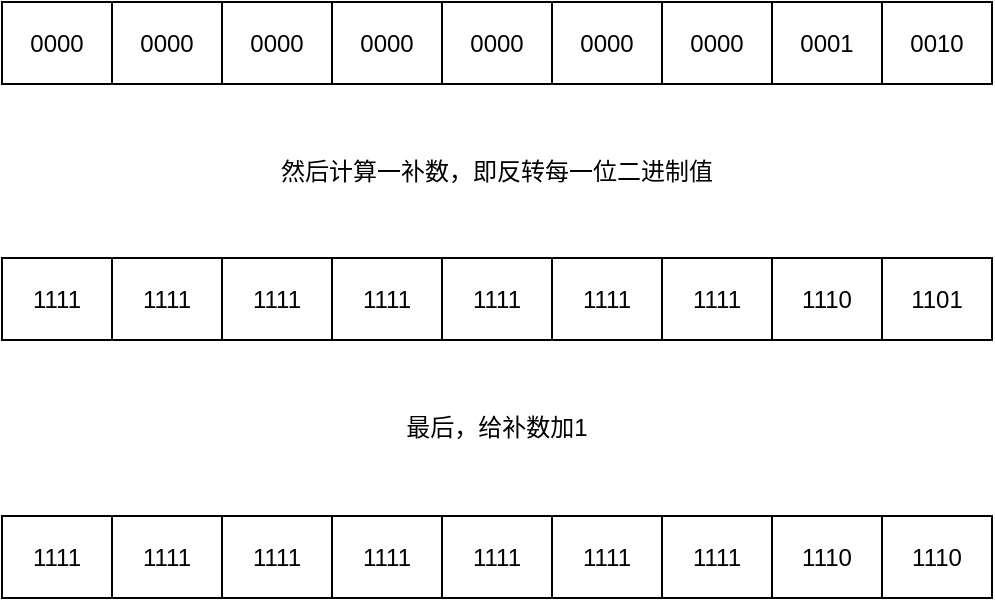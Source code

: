<mxfile>
    <diagram id="Jq7vzQ7jopKtE8LjRhMb" name="第 1 页">
        <mxGraphModel dx="1625" dy="752" grid="0" gridSize="10" guides="1" tooltips="1" connect="1" arrows="1" fold="1" page="1" pageScale="1" pageWidth="827" pageHeight="1169" background="#ffffff" math="0" shadow="0">
            <root>
                <mxCell id="0"/>
                <mxCell id="1" parent="0"/>
                <mxCell id="11" value="然后计算一补数，即反转每一位二进制值" style="text;html=1;align=center;verticalAlign=middle;whiteSpace=wrap;rounded=0;" vertex="1" parent="1">
                    <mxGeometry x="127" y="138.5" width="363" height="30" as="geometry"/>
                </mxCell>
                <mxCell id="12" value="" style="group" vertex="1" connectable="0" parent="1">
                    <mxGeometry x="61" y="69" width="495" height="41" as="geometry"/>
                </mxCell>
                <mxCell id="2" value="0000" style="rounded=0;whiteSpace=wrap;html=1;" vertex="1" parent="12">
                    <mxGeometry width="55" height="41" as="geometry"/>
                </mxCell>
                <mxCell id="3" value="0000" style="rounded=0;whiteSpace=wrap;html=1;" vertex="1" parent="12">
                    <mxGeometry x="55" width="55" height="41" as="geometry"/>
                </mxCell>
                <mxCell id="4" value="0000" style="rounded=0;whiteSpace=wrap;html=1;" vertex="1" parent="12">
                    <mxGeometry x="220" width="55" height="41" as="geometry"/>
                </mxCell>
                <mxCell id="5" value="0010" style="rounded=0;whiteSpace=wrap;html=1;" vertex="1" parent="12">
                    <mxGeometry x="440" width="55" height="41" as="geometry"/>
                </mxCell>
                <mxCell id="6" value="0000" style="rounded=0;whiteSpace=wrap;html=1;" vertex="1" parent="12">
                    <mxGeometry x="330" width="55" height="41" as="geometry"/>
                </mxCell>
                <mxCell id="7" value="0001" style="rounded=0;whiteSpace=wrap;html=1;" vertex="1" parent="12">
                    <mxGeometry x="385" width="55" height="41" as="geometry"/>
                </mxCell>
                <mxCell id="8" value="0000" style="rounded=0;whiteSpace=wrap;html=1;" vertex="1" parent="12">
                    <mxGeometry x="110" width="55" height="41" as="geometry"/>
                </mxCell>
                <mxCell id="9" value="0000" style="rounded=0;whiteSpace=wrap;html=1;" vertex="1" parent="12">
                    <mxGeometry x="275" width="55" height="41" as="geometry"/>
                </mxCell>
                <mxCell id="10" value="0000" style="rounded=0;whiteSpace=wrap;html=1;" vertex="1" parent="12">
                    <mxGeometry x="165" width="55" height="41" as="geometry"/>
                </mxCell>
                <mxCell id="13" value="" style="group" vertex="1" connectable="0" parent="1">
                    <mxGeometry x="61" y="197" width="495" height="41" as="geometry"/>
                </mxCell>
                <mxCell id="14" value="1111" style="rounded=0;whiteSpace=wrap;html=1;" vertex="1" parent="13">
                    <mxGeometry width="55" height="41" as="geometry"/>
                </mxCell>
                <mxCell id="15" value="1111" style="rounded=0;whiteSpace=wrap;html=1;" vertex="1" parent="13">
                    <mxGeometry x="55" width="55" height="41" as="geometry"/>
                </mxCell>
                <mxCell id="16" value="1111" style="rounded=0;whiteSpace=wrap;html=1;" vertex="1" parent="13">
                    <mxGeometry x="220" width="55" height="41" as="geometry"/>
                </mxCell>
                <mxCell id="17" value="1101" style="rounded=0;whiteSpace=wrap;html=1;" vertex="1" parent="13">
                    <mxGeometry x="440" width="55" height="41" as="geometry"/>
                </mxCell>
                <mxCell id="18" value="1111" style="rounded=0;whiteSpace=wrap;html=1;" vertex="1" parent="13">
                    <mxGeometry x="330" width="55" height="41" as="geometry"/>
                </mxCell>
                <mxCell id="19" value="1110" style="rounded=0;whiteSpace=wrap;html=1;" vertex="1" parent="13">
                    <mxGeometry x="385" width="55" height="41" as="geometry"/>
                </mxCell>
                <mxCell id="20" value="1111" style="rounded=0;whiteSpace=wrap;html=1;" vertex="1" parent="13">
                    <mxGeometry x="110" width="55" height="41" as="geometry"/>
                </mxCell>
                <mxCell id="21" value="1111" style="rounded=0;whiteSpace=wrap;html=1;" vertex="1" parent="13">
                    <mxGeometry x="275" width="55" height="41" as="geometry"/>
                </mxCell>
                <mxCell id="22" value="1111" style="rounded=0;whiteSpace=wrap;html=1;" vertex="1" parent="13">
                    <mxGeometry x="165" width="55" height="41" as="geometry"/>
                </mxCell>
                <mxCell id="24" value="最后，给补数加1" style="text;html=1;align=center;verticalAlign=middle;whiteSpace=wrap;rounded=0;" vertex="1" parent="1">
                    <mxGeometry x="127" y="267" width="363" height="30" as="geometry"/>
                </mxCell>
                <mxCell id="25" value="" style="group" vertex="1" connectable="0" parent="1">
                    <mxGeometry x="61" y="326" width="495" height="41" as="geometry"/>
                </mxCell>
                <mxCell id="26" value="1111" style="rounded=0;whiteSpace=wrap;html=1;" vertex="1" parent="25">
                    <mxGeometry width="55" height="41" as="geometry"/>
                </mxCell>
                <mxCell id="27" value="1111" style="rounded=0;whiteSpace=wrap;html=1;" vertex="1" parent="25">
                    <mxGeometry x="55" width="55" height="41" as="geometry"/>
                </mxCell>
                <mxCell id="28" value="1111" style="rounded=0;whiteSpace=wrap;html=1;" vertex="1" parent="25">
                    <mxGeometry x="220" width="55" height="41" as="geometry"/>
                </mxCell>
                <mxCell id="29" value="1110" style="rounded=0;whiteSpace=wrap;html=1;" vertex="1" parent="25">
                    <mxGeometry x="440" width="55" height="41" as="geometry"/>
                </mxCell>
                <mxCell id="30" value="1111" style="rounded=0;whiteSpace=wrap;html=1;" vertex="1" parent="25">
                    <mxGeometry x="330" width="55" height="41" as="geometry"/>
                </mxCell>
                <mxCell id="31" value="1110" style="rounded=0;whiteSpace=wrap;html=1;" vertex="1" parent="25">
                    <mxGeometry x="385" width="55" height="41" as="geometry"/>
                </mxCell>
                <mxCell id="32" value="1111" style="rounded=0;whiteSpace=wrap;html=1;" vertex="1" parent="25">
                    <mxGeometry x="110" width="55" height="41" as="geometry"/>
                </mxCell>
                <mxCell id="33" value="1111" style="rounded=0;whiteSpace=wrap;html=1;" vertex="1" parent="25">
                    <mxGeometry x="275" width="55" height="41" as="geometry"/>
                </mxCell>
                <mxCell id="34" value="1111" style="rounded=0;whiteSpace=wrap;html=1;" vertex="1" parent="25">
                    <mxGeometry x="165" width="55" height="41" as="geometry"/>
                </mxCell>
            </root>
        </mxGraphModel>
    </diagram>
</mxfile>